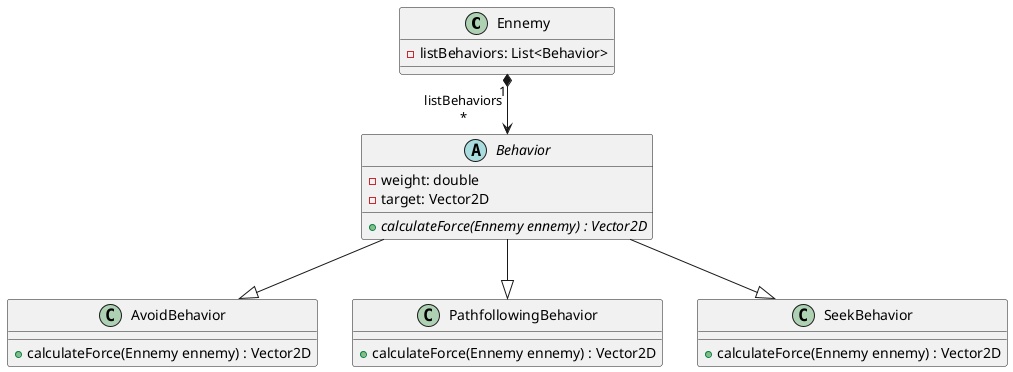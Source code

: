 @startuml

class Ennemy {
  - listBehaviors: List<Behavior>
}

abstract class Behavior {
  - weight: double
  - target: Vector2D
  {abstract} + calculateForce(Ennemy ennemy) : Vector2D
}

class AvoidBehavior {
  + calculateForce(Ennemy ennemy) : Vector2D
}

class PathfollowingBehavior {
  + calculateForce(Ennemy ennemy) : Vector2D
}

class SeekBehavior {
  + calculateForce(Ennemy ennemy) : Vector2D
}

Ennemy "1" *--> "listBehaviors\n*" Behavior
Behavior --^  AvoidBehavior
Behavior --^  PathfollowingBehavior
Behavior --^  SeekBehavior

@enduml
